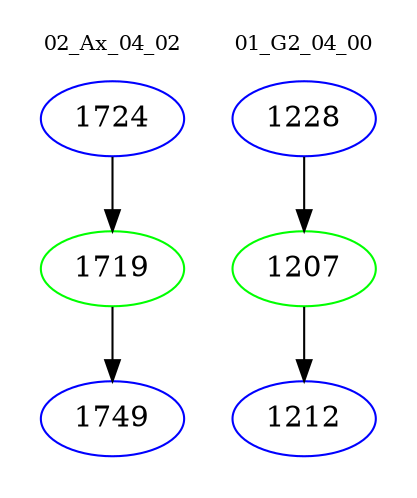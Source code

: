 digraph{
subgraph cluster_0 {
color = white
label = "02_Ax_04_02";
fontsize=10;
T0_1724 [label="1724", color="blue"]
T0_1724 -> T0_1719 [color="black"]
T0_1719 [label="1719", color="green"]
T0_1719 -> T0_1749 [color="black"]
T0_1749 [label="1749", color="blue"]
}
subgraph cluster_1 {
color = white
label = "01_G2_04_00";
fontsize=10;
T1_1228 [label="1228", color="blue"]
T1_1228 -> T1_1207 [color="black"]
T1_1207 [label="1207", color="green"]
T1_1207 -> T1_1212 [color="black"]
T1_1212 [label="1212", color="blue"]
}
}

